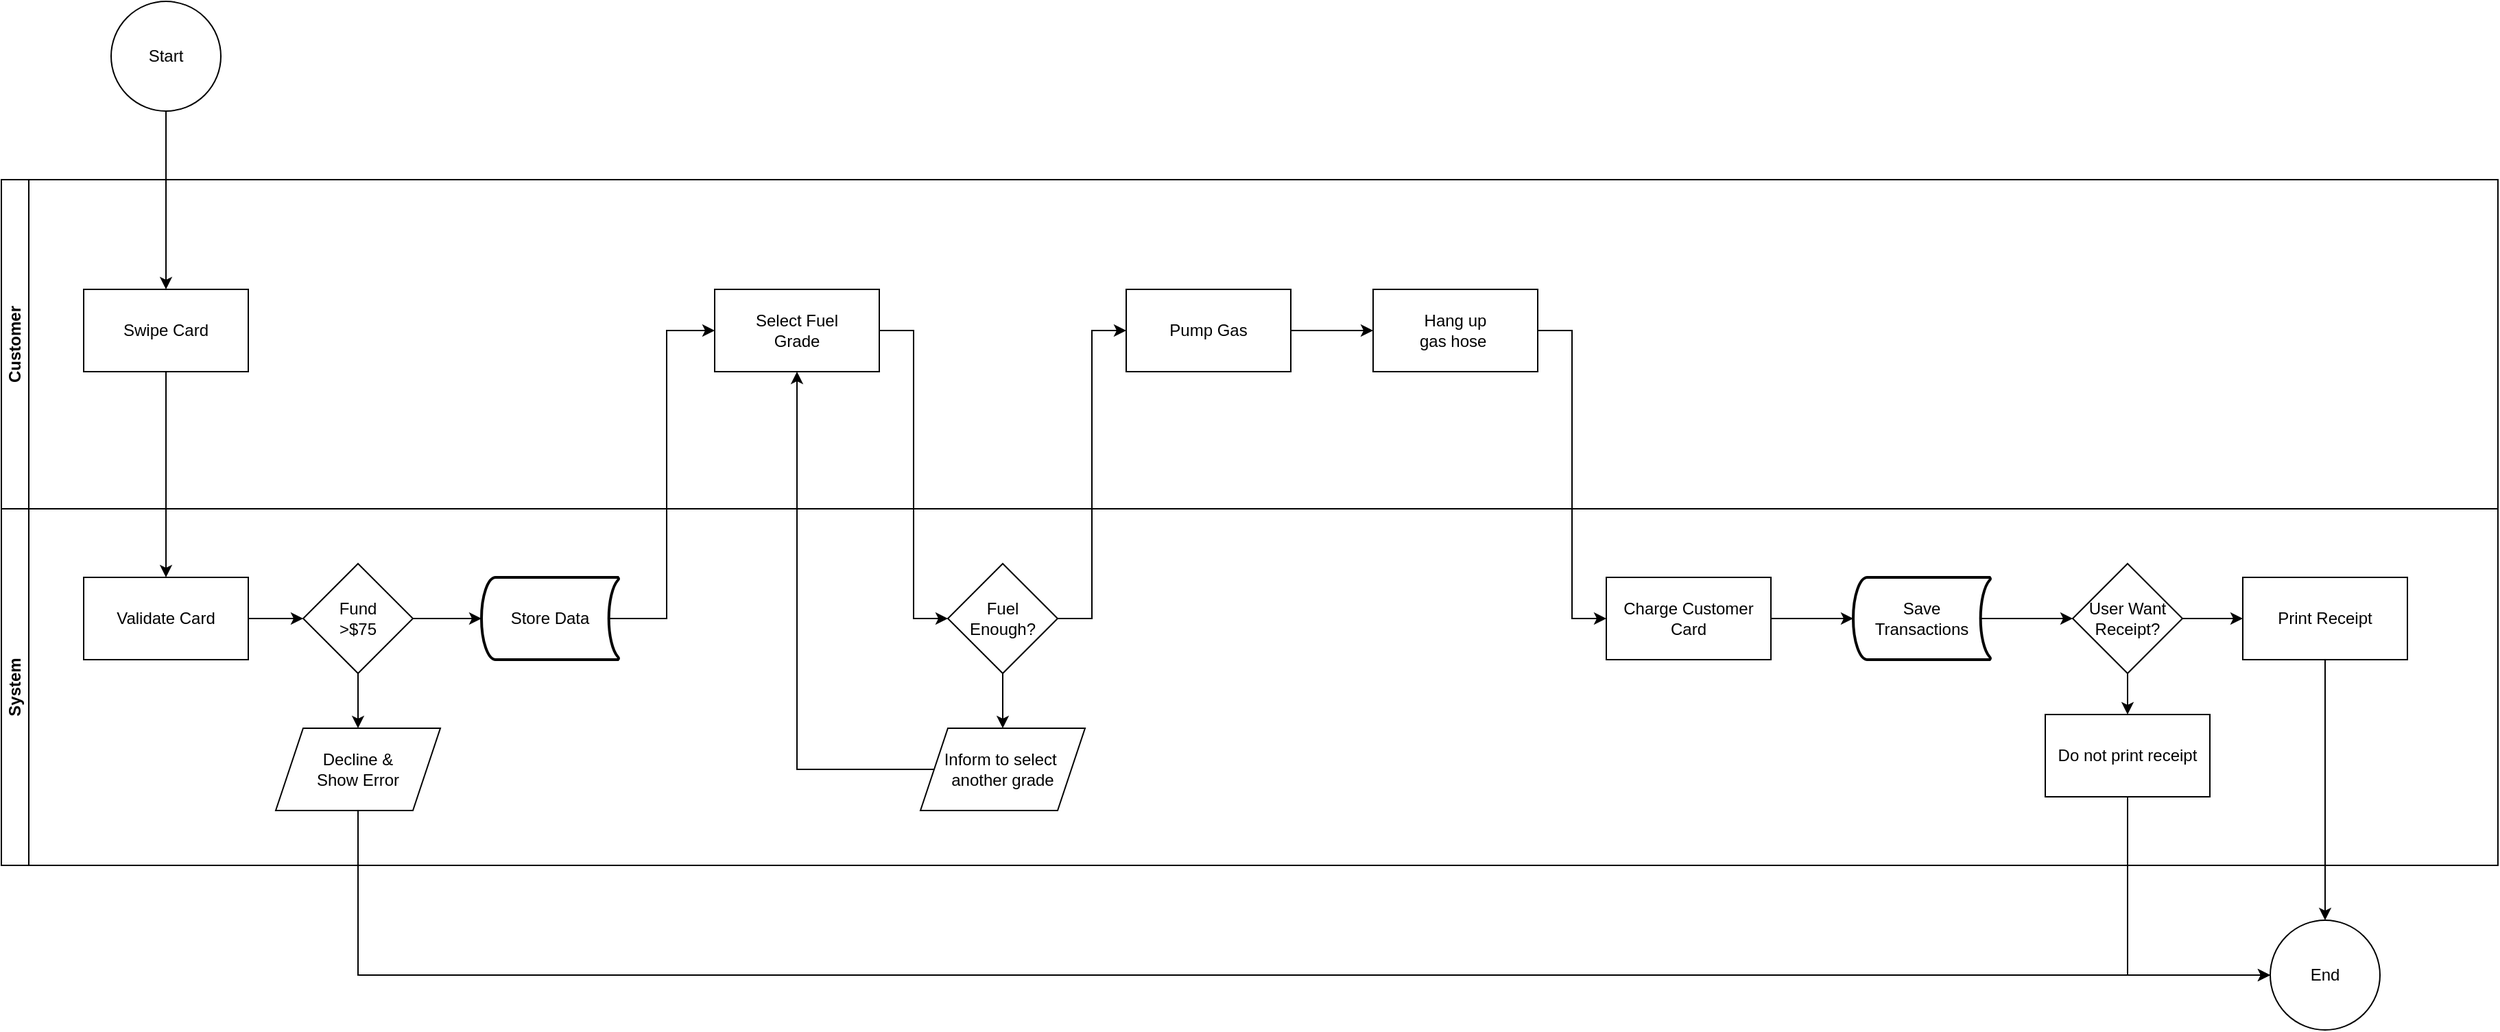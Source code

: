 <mxfile version="22.1.4" type="github">
  <diagram id="prtHgNgQTEPvFCAcTncT" name="Page-1">
    <mxGraphModel dx="1649" dy="2123" grid="1" gridSize="10" guides="1" tooltips="1" connect="1" arrows="1" fold="1" page="1" pageScale="1" pageWidth="827" pageHeight="1169" math="0" shadow="0">
      <root>
        <mxCell id="0" />
        <mxCell id="1" parent="0" />
        <mxCell id="K0c-ipuWJj2QcTg4X9TD-34" style="edgeStyle=orthogonalEdgeStyle;rounded=0;orthogonalLoop=1;jettySize=auto;html=1;exitX=0.5;exitY=1;exitDx=0;exitDy=0;entryX=0.5;entryY=0;entryDx=0;entryDy=0;" edge="1" parent="1" source="K0c-ipuWJj2QcTg4X9TD-11" target="K0c-ipuWJj2QcTg4X9TD-5">
          <mxGeometry relative="1" as="geometry" />
        </mxCell>
        <mxCell id="K0c-ipuWJj2QcTg4X9TD-11" value="Start" style="ellipse;whiteSpace=wrap;html=1;" vertex="1" parent="1">
          <mxGeometry x="100" y="-20" width="80" height="80" as="geometry" />
        </mxCell>
        <mxCell id="K0c-ipuWJj2QcTg4X9TD-19" value="Customer" style="swimlane;startSize=20;horizontal=0;html=1;whiteSpace=wrap;" vertex="1" parent="1">
          <mxGeometry x="20" y="110" width="1820" height="240" as="geometry" />
        </mxCell>
        <mxCell id="K0c-ipuWJj2QcTg4X9TD-18" value="Select Fuel &lt;br&gt;Grade" style="whiteSpace=wrap;html=1;" vertex="1" parent="K0c-ipuWJj2QcTg4X9TD-19">
          <mxGeometry x="520" y="80" width="120" height="60" as="geometry" />
        </mxCell>
        <mxCell id="K0c-ipuWJj2QcTg4X9TD-43" style="edgeStyle=orthogonalEdgeStyle;rounded=0;orthogonalLoop=1;jettySize=auto;html=1;exitX=1;exitY=0.5;exitDx=0;exitDy=0;entryX=0;entryY=0.5;entryDx=0;entryDy=0;" edge="1" parent="K0c-ipuWJj2QcTg4X9TD-19" source="K0c-ipuWJj2QcTg4X9TD-21" target="K0c-ipuWJj2QcTg4X9TD-26">
          <mxGeometry relative="1" as="geometry" />
        </mxCell>
        <mxCell id="K0c-ipuWJj2QcTg4X9TD-21" value="Pump Gas" style="whiteSpace=wrap;html=1;" vertex="1" parent="K0c-ipuWJj2QcTg4X9TD-19">
          <mxGeometry x="820" y="80" width="120" height="60" as="geometry" />
        </mxCell>
        <mxCell id="K0c-ipuWJj2QcTg4X9TD-26" value="Hang up &lt;br&gt;gas hose&amp;nbsp;&lt;br&gt;" style="whiteSpace=wrap;html=1;" vertex="1" parent="K0c-ipuWJj2QcTg4X9TD-19">
          <mxGeometry x="1000" y="80" width="120" height="60" as="geometry" />
        </mxCell>
        <mxCell id="K0c-ipuWJj2QcTg4X9TD-5" value="Swipe&amp;nbsp;Card" style="rounded=0;whiteSpace=wrap;html=1;align=center;" vertex="1" parent="K0c-ipuWJj2QcTg4X9TD-19">
          <mxGeometry x="60" y="80" width="120" height="60" as="geometry" />
        </mxCell>
        <mxCell id="K0c-ipuWJj2QcTg4X9TD-20" value="System" style="swimlane;startSize=20;horizontal=0;html=1;whiteSpace=wrap;" vertex="1" parent="1">
          <mxGeometry x="20" y="350" width="1820" height="260" as="geometry" />
        </mxCell>
        <mxCell id="K0c-ipuWJj2QcTg4X9TD-36" style="edgeStyle=orthogonalEdgeStyle;rounded=0;orthogonalLoop=1;jettySize=auto;html=1;exitX=1;exitY=0.5;exitDx=0;exitDy=0;entryX=0;entryY=0.5;entryDx=0;entryDy=0;" edge="1" parent="K0c-ipuWJj2QcTg4X9TD-20" source="K0c-ipuWJj2QcTg4X9TD-12" target="K0c-ipuWJj2QcTg4X9TD-13">
          <mxGeometry relative="1" as="geometry" />
        </mxCell>
        <mxCell id="K0c-ipuWJj2QcTg4X9TD-12" value="Validate Card" style="whiteSpace=wrap;html=1;" vertex="1" parent="K0c-ipuWJj2QcTg4X9TD-20">
          <mxGeometry x="60" y="50" width="120" height="60" as="geometry" />
        </mxCell>
        <mxCell id="K0c-ipuWJj2QcTg4X9TD-37" style="edgeStyle=orthogonalEdgeStyle;rounded=0;orthogonalLoop=1;jettySize=auto;html=1;exitX=1;exitY=0.5;exitDx=0;exitDy=0;entryX=0;entryY=0.5;entryDx=0;entryDy=0;entryPerimeter=0;" edge="1" parent="K0c-ipuWJj2QcTg4X9TD-20" source="K0c-ipuWJj2QcTg4X9TD-13" target="K0c-ipuWJj2QcTg4X9TD-55">
          <mxGeometry relative="1" as="geometry">
            <mxPoint x="340.0" y="80" as="targetPoint" />
          </mxGeometry>
        </mxCell>
        <mxCell id="K0c-ipuWJj2QcTg4X9TD-38" style="edgeStyle=orthogonalEdgeStyle;rounded=0;orthogonalLoop=1;jettySize=auto;html=1;exitX=0.5;exitY=1;exitDx=0;exitDy=0;entryX=0.5;entryY=0;entryDx=0;entryDy=0;" edge="1" parent="K0c-ipuWJj2QcTg4X9TD-20" source="K0c-ipuWJj2QcTg4X9TD-13" target="K0c-ipuWJj2QcTg4X9TD-24">
          <mxGeometry relative="1" as="geometry" />
        </mxCell>
        <mxCell id="K0c-ipuWJj2QcTg4X9TD-13" value="Fund&lt;br&gt;&amp;gt;$75" style="rhombus;whiteSpace=wrap;html=1;" vertex="1" parent="K0c-ipuWJj2QcTg4X9TD-20">
          <mxGeometry x="220" y="40" width="80" height="80" as="geometry" />
        </mxCell>
        <mxCell id="K0c-ipuWJj2QcTg4X9TD-41" style="edgeStyle=orthogonalEdgeStyle;rounded=0;orthogonalLoop=1;jettySize=auto;html=1;exitX=0.5;exitY=1;exitDx=0;exitDy=0;entryX=0.5;entryY=0;entryDx=0;entryDy=0;" edge="1" parent="K0c-ipuWJj2QcTg4X9TD-20" source="K0c-ipuWJj2QcTg4X9TD-23" target="K0c-ipuWJj2QcTg4X9TD-25">
          <mxGeometry relative="1" as="geometry" />
        </mxCell>
        <mxCell id="K0c-ipuWJj2QcTg4X9TD-23" value="Fuel&lt;br&gt;Enough?" style="rhombus;whiteSpace=wrap;html=1;" vertex="1" parent="K0c-ipuWJj2QcTg4X9TD-20">
          <mxGeometry x="690" y="40" width="80" height="80" as="geometry" />
        </mxCell>
        <mxCell id="K0c-ipuWJj2QcTg4X9TD-24" value="Decline &amp;amp;&lt;br style=&quot;border-color: var(--border-color);&quot;&gt;Show Error" style="shape=parallelogram;perimeter=parallelogramPerimeter;whiteSpace=wrap;html=1;fixedSize=1;" vertex="1" parent="K0c-ipuWJj2QcTg4X9TD-20">
          <mxGeometry x="200" y="160" width="120" height="60" as="geometry" />
        </mxCell>
        <mxCell id="K0c-ipuWJj2QcTg4X9TD-25" value="Inform to select&amp;nbsp;&lt;br&gt;another grade" style="shape=parallelogram;perimeter=parallelogramPerimeter;whiteSpace=wrap;html=1;fixedSize=1;" vertex="1" parent="K0c-ipuWJj2QcTg4X9TD-20">
          <mxGeometry x="670" y="160" width="120" height="60" as="geometry" />
        </mxCell>
        <mxCell id="K0c-ipuWJj2QcTg4X9TD-45" style="edgeStyle=orthogonalEdgeStyle;rounded=0;orthogonalLoop=1;jettySize=auto;html=1;exitX=1;exitY=0.5;exitDx=0;exitDy=0;entryX=0;entryY=0.5;entryDx=0;entryDy=0;entryPerimeter=0;" edge="1" parent="K0c-ipuWJj2QcTg4X9TD-20" source="K0c-ipuWJj2QcTg4X9TD-27" target="K0c-ipuWJj2QcTg4X9TD-54">
          <mxGeometry relative="1" as="geometry">
            <mxPoint x="1340" y="80" as="targetPoint" />
          </mxGeometry>
        </mxCell>
        <mxCell id="K0c-ipuWJj2QcTg4X9TD-27" value="Charge Customer&lt;br&gt;Card" style="whiteSpace=wrap;html=1;" vertex="1" parent="K0c-ipuWJj2QcTg4X9TD-20">
          <mxGeometry x="1170" y="50" width="120" height="60" as="geometry" />
        </mxCell>
        <mxCell id="K0c-ipuWJj2QcTg4X9TD-46" style="edgeStyle=orthogonalEdgeStyle;rounded=0;orthogonalLoop=1;jettySize=auto;html=1;exitX=0.93;exitY=0.5;exitDx=0;exitDy=0;entryX=0;entryY=0.5;entryDx=0;entryDy=0;exitPerimeter=0;" edge="1" parent="K0c-ipuWJj2QcTg4X9TD-20" source="K0c-ipuWJj2QcTg4X9TD-54" target="K0c-ipuWJj2QcTg4X9TD-29">
          <mxGeometry relative="1" as="geometry">
            <mxPoint x="1460" y="80" as="sourcePoint" />
          </mxGeometry>
        </mxCell>
        <mxCell id="K0c-ipuWJj2QcTg4X9TD-47" style="edgeStyle=orthogonalEdgeStyle;rounded=0;orthogonalLoop=1;jettySize=auto;html=1;exitX=0.5;exitY=1;exitDx=0;exitDy=0;entryX=0.5;entryY=0;entryDx=0;entryDy=0;" edge="1" parent="K0c-ipuWJj2QcTg4X9TD-20" source="K0c-ipuWJj2QcTg4X9TD-29" target="K0c-ipuWJj2QcTg4X9TD-30">
          <mxGeometry relative="1" as="geometry" />
        </mxCell>
        <mxCell id="K0c-ipuWJj2QcTg4X9TD-49" style="edgeStyle=orthogonalEdgeStyle;rounded=0;orthogonalLoop=1;jettySize=auto;html=1;exitX=1;exitY=0.5;exitDx=0;exitDy=0;entryX=0;entryY=0.5;entryDx=0;entryDy=0;" edge="1" parent="K0c-ipuWJj2QcTg4X9TD-20" source="K0c-ipuWJj2QcTg4X9TD-29" target="K0c-ipuWJj2QcTg4X9TD-32">
          <mxGeometry relative="1" as="geometry" />
        </mxCell>
        <mxCell id="K0c-ipuWJj2QcTg4X9TD-29" value="User Want&lt;br&gt;Receipt?" style="rhombus;whiteSpace=wrap;html=1;" vertex="1" parent="K0c-ipuWJj2QcTg4X9TD-20">
          <mxGeometry x="1510" y="40" width="80" height="80" as="geometry" />
        </mxCell>
        <mxCell id="K0c-ipuWJj2QcTg4X9TD-30" value="Do not print receipt" style="whiteSpace=wrap;html=1;" vertex="1" parent="K0c-ipuWJj2QcTg4X9TD-20">
          <mxGeometry x="1490" y="150" width="120" height="60" as="geometry" />
        </mxCell>
        <mxCell id="K0c-ipuWJj2QcTg4X9TD-32" value="Print Receipt" style="whiteSpace=wrap;html=1;" vertex="1" parent="K0c-ipuWJj2QcTg4X9TD-20">
          <mxGeometry x="1634" y="50" width="120" height="60" as="geometry" />
        </mxCell>
        <mxCell id="K0c-ipuWJj2QcTg4X9TD-55" value="Store Data" style="strokeWidth=2;html=1;shape=mxgraph.flowchart.stored_data;whiteSpace=wrap;" vertex="1" parent="K0c-ipuWJj2QcTg4X9TD-20">
          <mxGeometry x="350" y="50" width="100" height="60" as="geometry" />
        </mxCell>
        <mxCell id="K0c-ipuWJj2QcTg4X9TD-54" value="Save &lt;br&gt;Transactions" style="strokeWidth=2;html=1;shape=mxgraph.flowchart.stored_data;whiteSpace=wrap;" vertex="1" parent="K0c-ipuWJj2QcTg4X9TD-20">
          <mxGeometry x="1350" y="50" width="100" height="60" as="geometry" />
        </mxCell>
        <mxCell id="K0c-ipuWJj2QcTg4X9TD-33" value="End" style="ellipse;whiteSpace=wrap;html=1;" vertex="1" parent="1">
          <mxGeometry x="1674" y="650" width="80" height="80" as="geometry" />
        </mxCell>
        <mxCell id="K0c-ipuWJj2QcTg4X9TD-35" style="edgeStyle=orthogonalEdgeStyle;rounded=0;orthogonalLoop=1;jettySize=auto;html=1;exitX=0.5;exitY=1;exitDx=0;exitDy=0;" edge="1" parent="1" source="K0c-ipuWJj2QcTg4X9TD-5" target="K0c-ipuWJj2QcTg4X9TD-12">
          <mxGeometry relative="1" as="geometry" />
        </mxCell>
        <mxCell id="K0c-ipuWJj2QcTg4X9TD-39" style="edgeStyle=orthogonalEdgeStyle;rounded=0;orthogonalLoop=1;jettySize=auto;html=1;exitX=0.93;exitY=0.5;exitDx=0;exitDy=0;entryX=0;entryY=0.5;entryDx=0;entryDy=0;exitPerimeter=0;" edge="1" parent="1" source="K0c-ipuWJj2QcTg4X9TD-55" target="K0c-ipuWJj2QcTg4X9TD-18">
          <mxGeometry relative="1" as="geometry">
            <mxPoint x="480" y="430" as="sourcePoint" />
          </mxGeometry>
        </mxCell>
        <mxCell id="K0c-ipuWJj2QcTg4X9TD-40" style="edgeStyle=orthogonalEdgeStyle;rounded=0;orthogonalLoop=1;jettySize=auto;html=1;exitX=1;exitY=0.5;exitDx=0;exitDy=0;entryX=0;entryY=0.5;entryDx=0;entryDy=0;" edge="1" parent="1" source="K0c-ipuWJj2QcTg4X9TD-18" target="K0c-ipuWJj2QcTg4X9TD-23">
          <mxGeometry relative="1" as="geometry" />
        </mxCell>
        <mxCell id="K0c-ipuWJj2QcTg4X9TD-42" style="edgeStyle=orthogonalEdgeStyle;rounded=0;orthogonalLoop=1;jettySize=auto;html=1;exitX=1;exitY=0.5;exitDx=0;exitDy=0;entryX=0;entryY=0.5;entryDx=0;entryDy=0;" edge="1" parent="1" source="K0c-ipuWJj2QcTg4X9TD-23" target="K0c-ipuWJj2QcTg4X9TD-21">
          <mxGeometry relative="1" as="geometry" />
        </mxCell>
        <mxCell id="K0c-ipuWJj2QcTg4X9TD-44" style="edgeStyle=orthogonalEdgeStyle;rounded=0;orthogonalLoop=1;jettySize=auto;html=1;exitX=1;exitY=0.5;exitDx=0;exitDy=0;entryX=0;entryY=0.5;entryDx=0;entryDy=0;" edge="1" parent="1" source="K0c-ipuWJj2QcTg4X9TD-26" target="K0c-ipuWJj2QcTg4X9TD-27">
          <mxGeometry relative="1" as="geometry" />
        </mxCell>
        <mxCell id="K0c-ipuWJj2QcTg4X9TD-50" style="edgeStyle=orthogonalEdgeStyle;rounded=0;orthogonalLoop=1;jettySize=auto;html=1;exitX=0.5;exitY=1;exitDx=0;exitDy=0;entryX=0.5;entryY=0;entryDx=0;entryDy=0;" edge="1" parent="1" source="K0c-ipuWJj2QcTg4X9TD-32" target="K0c-ipuWJj2QcTg4X9TD-33">
          <mxGeometry relative="1" as="geometry" />
        </mxCell>
        <mxCell id="K0c-ipuWJj2QcTg4X9TD-51" style="edgeStyle=orthogonalEdgeStyle;rounded=0;orthogonalLoop=1;jettySize=auto;html=1;exitX=0.5;exitY=1;exitDx=0;exitDy=0;entryX=0;entryY=0.5;entryDx=0;entryDy=0;" edge="1" parent="1" source="K0c-ipuWJj2QcTg4X9TD-24" target="K0c-ipuWJj2QcTg4X9TD-33">
          <mxGeometry relative="1" as="geometry" />
        </mxCell>
        <mxCell id="K0c-ipuWJj2QcTg4X9TD-52" style="edgeStyle=orthogonalEdgeStyle;orthogonalLoop=1;jettySize=auto;html=1;exitX=0;exitY=0.5;exitDx=0;exitDy=0;entryX=0.5;entryY=1;entryDx=0;entryDy=0;rounded=0;" edge="1" parent="1" source="K0c-ipuWJj2QcTg4X9TD-25" target="K0c-ipuWJj2QcTg4X9TD-18">
          <mxGeometry relative="1" as="geometry" />
        </mxCell>
        <mxCell id="K0c-ipuWJj2QcTg4X9TD-53" style="edgeStyle=orthogonalEdgeStyle;rounded=0;orthogonalLoop=1;jettySize=auto;html=1;exitX=0.5;exitY=1;exitDx=0;exitDy=0;entryX=0;entryY=0.5;entryDx=0;entryDy=0;" edge="1" parent="1" source="K0c-ipuWJj2QcTg4X9TD-30" target="K0c-ipuWJj2QcTg4X9TD-33">
          <mxGeometry relative="1" as="geometry" />
        </mxCell>
      </root>
    </mxGraphModel>
  </diagram>
</mxfile>
